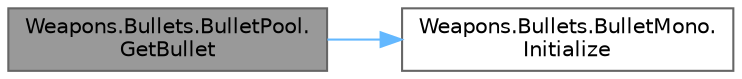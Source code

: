 digraph "Weapons.Bullets.BulletPool.GetBullet"
{
 // LATEX_PDF_SIZE
  bgcolor="transparent";
  edge [fontname=Helvetica,fontsize=10,labelfontname=Helvetica,labelfontsize=10];
  node [fontname=Helvetica,fontsize=10,shape=box,height=0.2,width=0.4];
  rankdir="LR";
  Node1 [id="Node000001",label="Weapons.Bullets.BulletPool.\lGetBullet",height=0.2,width=0.4,color="gray40", fillcolor="grey60", style="filled", fontcolor="black",tooltip="弾を生成する"];
  Node1 -> Node2 [id="edge1_Node000001_Node000002",color="steelblue1",style="solid",tooltip=" "];
  Node2 [id="Node000002",label="Weapons.Bullets.BulletMono.\lInitialize",height=0.2,width=0.4,color="grey40", fillcolor="white", style="filled",URL="$classWeapons_1_1Bullets_1_1BulletMono.html#a04eb7a82cf2355d9c2eefbe976fa4c0d",tooltip="初期化。"];
}
